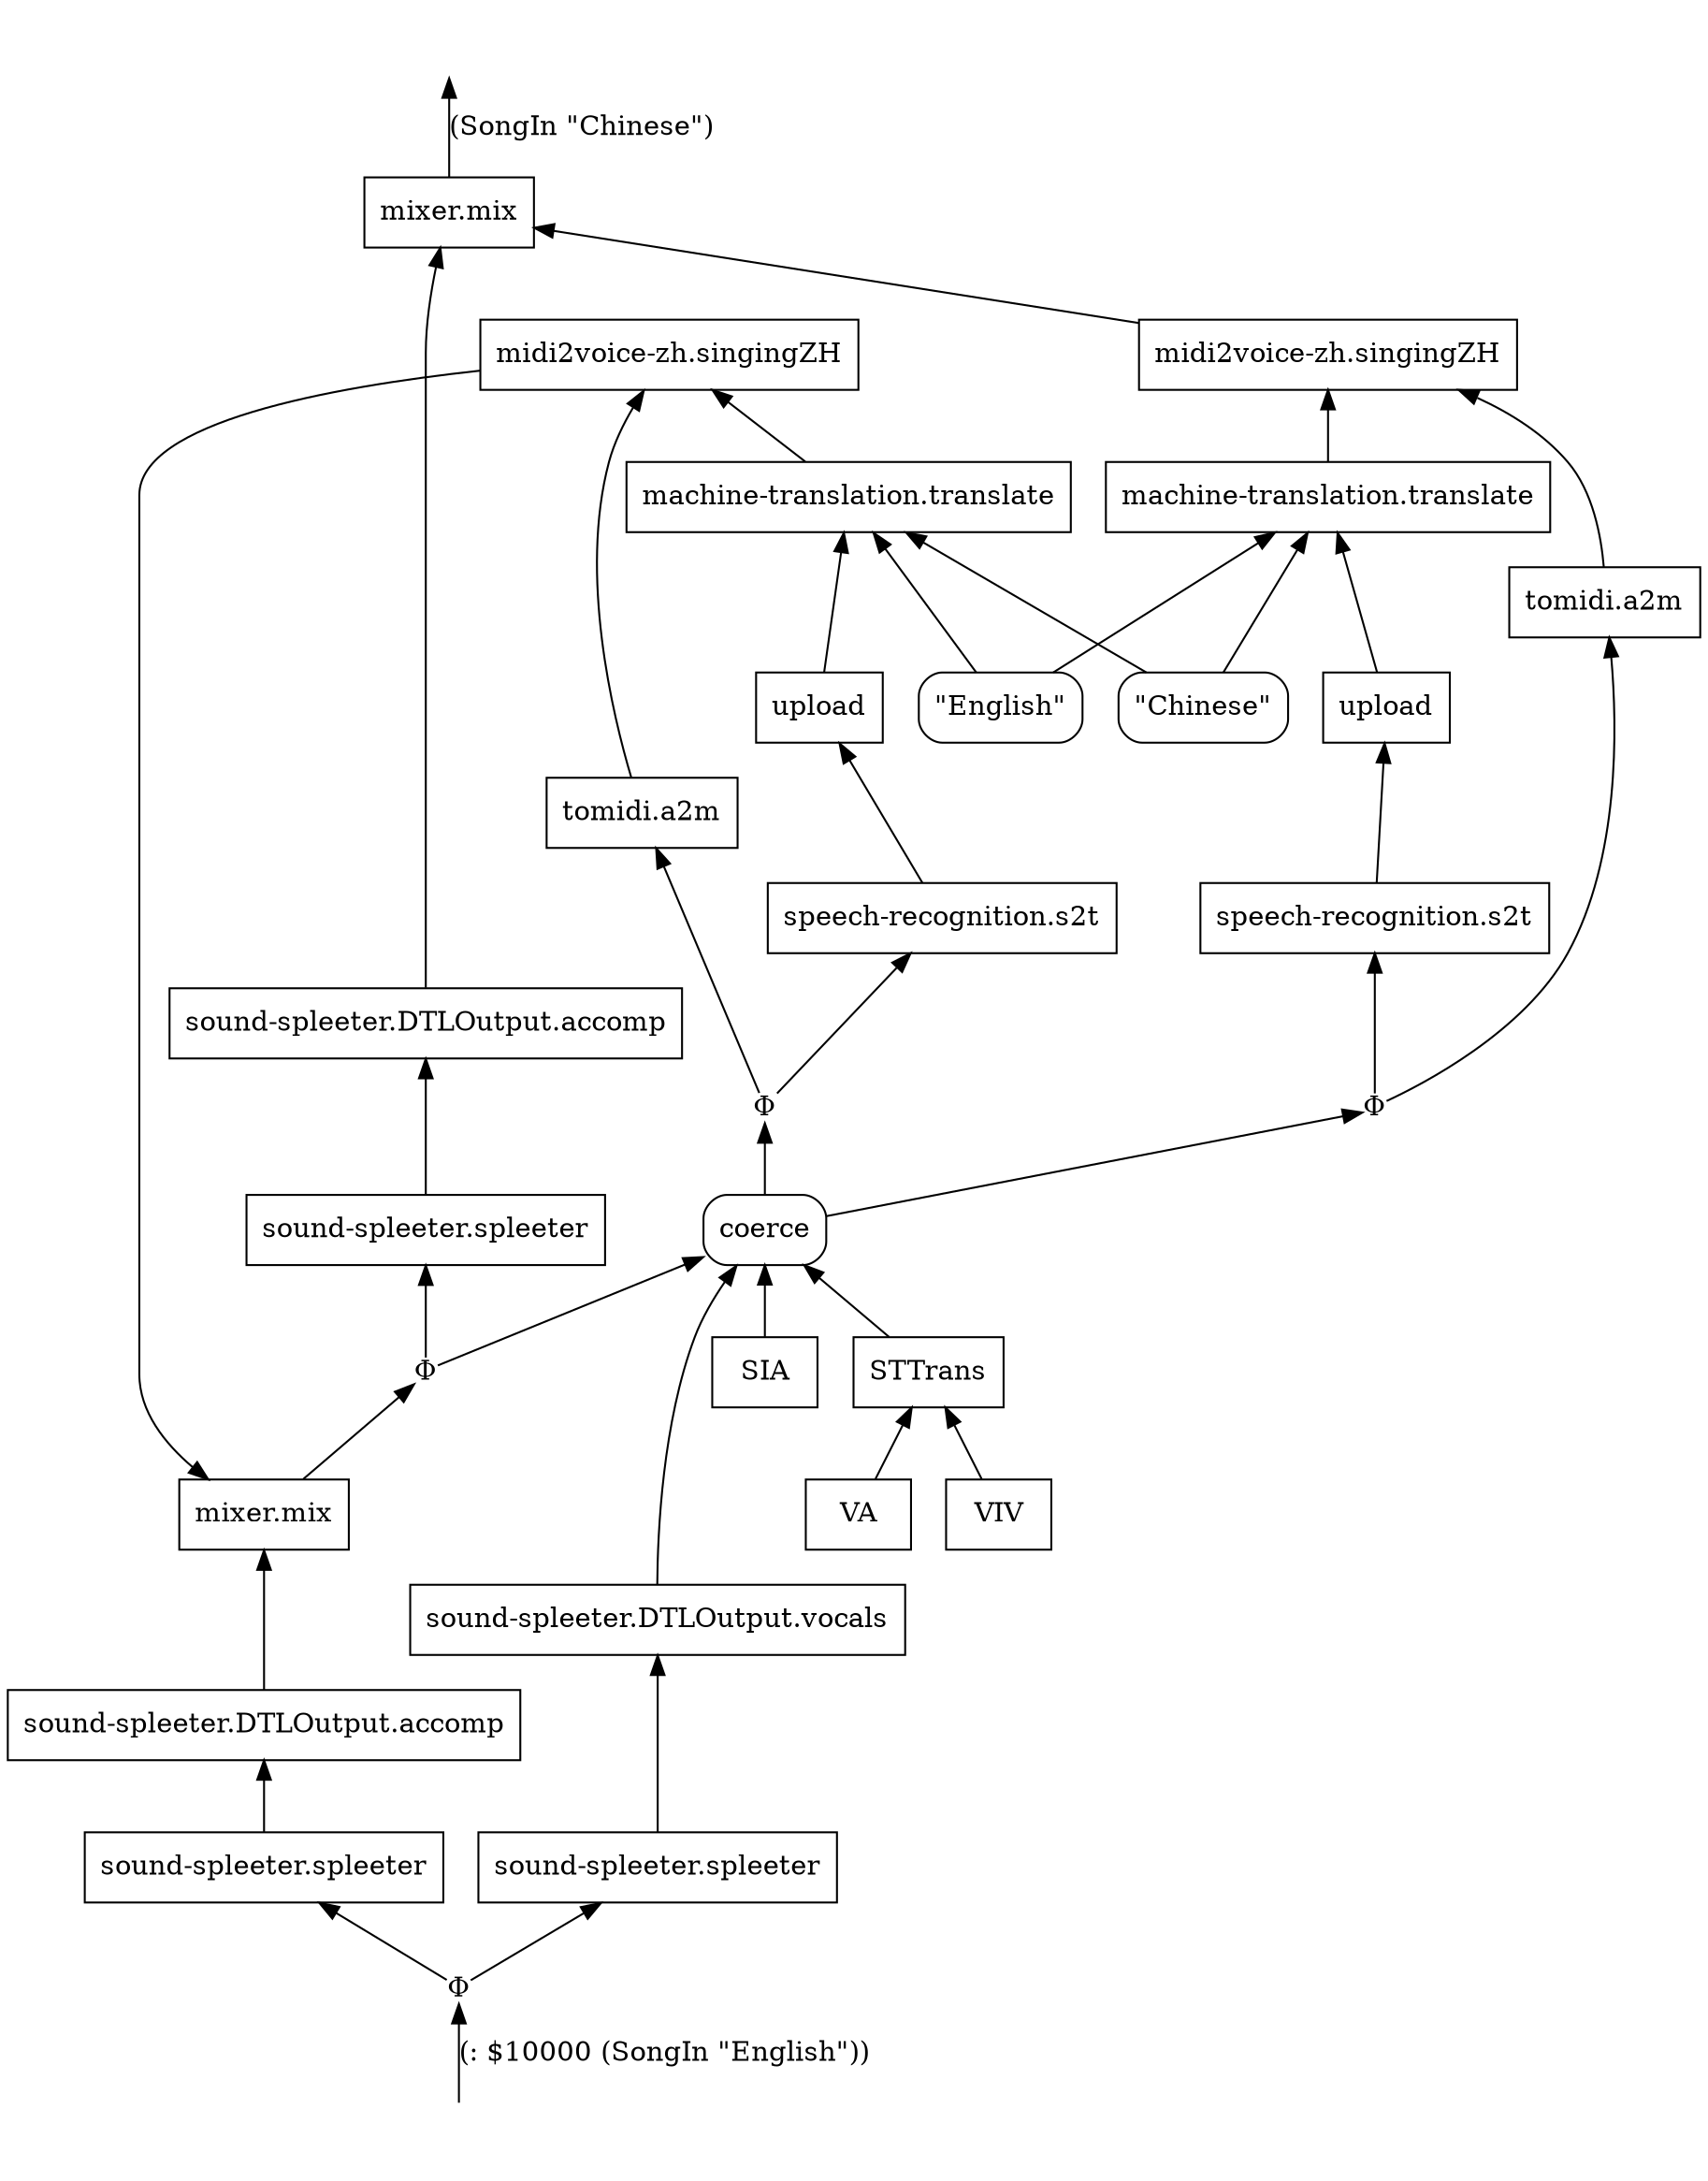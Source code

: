 digraph Flowchart {
rankdir=BT

"__IN__0" [label="", shape=none]
"__OUT__0" [label="", shape=none]
"Φ1002" [label="Φ", shape=plain]
"mixer.mix3" [label="mixer.mix", shape=box]
"sound-spleeter.DTLOutput.accomp13" [label="sound-spleeter.DTLOutput.accomp", shape=box]
"sound-spleeter.spleeter22" [label="sound-spleeter.spleeter", shape=box]
"Φ1103" [label="Φ", shape=plain]
"midi2voice-zh.singingZH104" [label="midi2voice-zh.singingZH", shape=box]
"machine-translation.translate115" [label="machine-translation.translate", shape=box]
"English" [label="\"English\"", shape=box, style=rounded]
"Chinese" [label="\"Chinese\"", shape=box, style=rounded]
"upload124" [label="upload", shape=box]
"speech-recognition.s2t133" [label="speech-recognition.s2t", shape=box]
"tomidi.a2m203" [label="tomidi.a2m", shape=box]
coerce [label="coerce", shape=box, style=rounded]
"SIA122" [label="SIA", shape=box]
"Φ1011" [label="Φ", shape=plain]
"mixer.mix12" [label="mixer.mix", shape=box]
"sound-spleeter.DTLOutput.accomp22" [label="sound-spleeter.DTLOutput.accomp", shape=box]
"sound-spleeter.spleeter31" [label="sound-spleeter.spleeter", shape=box]
"Φ1112" [label="Φ", shape=plain]
"midi2voice-zh.singingZH113" [label="midi2voice-zh.singingZH", shape=box]
"machine-translation.translate124" [label="machine-translation.translate", shape=box]
"English" [label="\"English\"", shape=box, style=rounded]
"Chinese" [label="\"Chinese\"", shape=box, style=rounded]
"upload133" [label="upload", shape=box]
"speech-recognition.s2t142" [label="speech-recognition.s2t", shape=box]
"tomidi.a2m212" [label="tomidi.a2m", shape=box]
coerce [label="coerce", shape=box, style=rounded]
"STTrans133" [label="STTrans", shape=box]
"VA142" [label="VA", shape=box]
"VIV232" [label="VIV", shape=box]
"sound-spleeter.DTLOutput.vocals132" [label="sound-spleeter.DTLOutput.vocals", shape=box]
"sound-spleeter.spleeter141" [label="sound-spleeter.spleeter", shape=box]

"__IN__0" -> "Φ1011" [label="(: $10000 (SongIn \"English\"))"]
"mixer.mix3" -> "__OUT__0" [label="(SongIn \"Chinese\")"]
"mixer.mix12" -> "Φ1002" []
"Φ1002" -> "sound-spleeter.spleeter22" []
"Φ1002" -> coerce []
"sound-spleeter.DTLOutput.accomp13" -> "mixer.mix3" []
"midi2voice-zh.singingZH104" -> "mixer.mix3" []
"sound-spleeter.spleeter22" -> "sound-spleeter.DTLOutput.accomp13" []
coerce -> "Φ1103" []
"Φ1103" -> "speech-recognition.s2t133" []
"Φ1103" -> "tomidi.a2m203" []
"machine-translation.translate115" -> "midi2voice-zh.singingZH104" []
"tomidi.a2m203" -> "midi2voice-zh.singingZH104" []
"upload124" -> "machine-translation.translate115" []
"English" -> "machine-translation.translate115" []
"Chinese" -> "machine-translation.translate115" []
"speech-recognition.s2t133" -> "upload124" []
"SIA122" -> coerce []
"Φ1011" -> "sound-spleeter.spleeter31" []
"Φ1011" -> "sound-spleeter.spleeter141" []
"sound-spleeter.DTLOutput.accomp22" -> "mixer.mix12" []
"midi2voice-zh.singingZH113" -> "mixer.mix12" []
"sound-spleeter.spleeter31" -> "sound-spleeter.DTLOutput.accomp22" []
coerce -> "Φ1112" []
"Φ1112" -> "speech-recognition.s2t142" []
"Φ1112" -> "tomidi.a2m212" []
"machine-translation.translate124" -> "midi2voice-zh.singingZH113" []
"tomidi.a2m212" -> "midi2voice-zh.singingZH113" []
"upload133" -> "machine-translation.translate124" []
"English" -> "machine-translation.translate124" []
"Chinese" -> "machine-translation.translate124" []
"speech-recognition.s2t142" -> "upload133" []
"sound-spleeter.DTLOutput.vocals132" -> coerce []
"STTrans133" -> coerce []
"VA142" -> "STTrans133" []
"VIV232" -> "STTrans133" []
"sound-spleeter.spleeter141" -> "sound-spleeter.DTLOutput.vocals132" []
}
